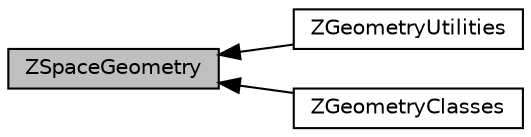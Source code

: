 digraph "ZSpaceGeometry"
{
  edge [fontname="Helvetica",fontsize="10",labelfontname="Helvetica",labelfontsize="10"];
  node [fontname="Helvetica",fontsize="10",shape=record];
  rankdir=LR;
  Node0 [label="ZSpaceGeometry",height=0.2,width=0.4,color="black", fillcolor="grey75", style="filled", fontcolor="black"];
  Node2 [label="ZGeometryUtilities",height=0.2,width=0.4,color="black", fillcolor="white", style="filled",URL="$group__z_geometry_utilities.html",tooltip="Collection of utility methods for graphs, meshes and scalarfields. "];
  Node1 [label="ZGeometryClasses",height=0.2,width=0.4,color="black", fillcolor="white", style="filled",URL="$group__z_geometry_classes.html",tooltip="The geometry classes of the library. "];
  Node0->Node1 [shape=plaintext, dir="back", style="solid"];
  Node0->Node2 [shape=plaintext, dir="back", style="solid"];
}
